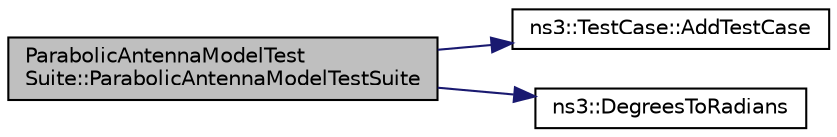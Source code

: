 digraph "ParabolicAntennaModelTestSuite::ParabolicAntennaModelTestSuite"
{
  edge [fontname="Helvetica",fontsize="10",labelfontname="Helvetica",labelfontsize="10"];
  node [fontname="Helvetica",fontsize="10",shape=record];
  rankdir="LR";
  Node1 [label="ParabolicAntennaModelTest\lSuite::ParabolicAntennaModelTestSuite",height=0.2,width=0.4,color="black", fillcolor="grey75", style="filled", fontcolor="black"];
  Node1 -> Node2 [color="midnightblue",fontsize="10",style="solid"];
  Node2 [label="ns3::TestCase::AddTestCase",height=0.2,width=0.4,color="black", fillcolor="white", style="filled",URL="$dd/d88/classns3_1_1TestCase.html#a3718088e3eefd5d6454569d2e0ddd835",tooltip="Add an individual child TestCase to this test suite. "];
  Node1 -> Node3 [color="midnightblue",fontsize="10",style="solid"];
  Node3 [label="ns3::DegreesToRadians",height=0.2,width=0.4,color="black", fillcolor="white", style="filled",URL="$d7/d2e/namespacens3.html#aa3494662745a9a1656f3e6047a6a4062",tooltip="converts degrees to radians "];
}
